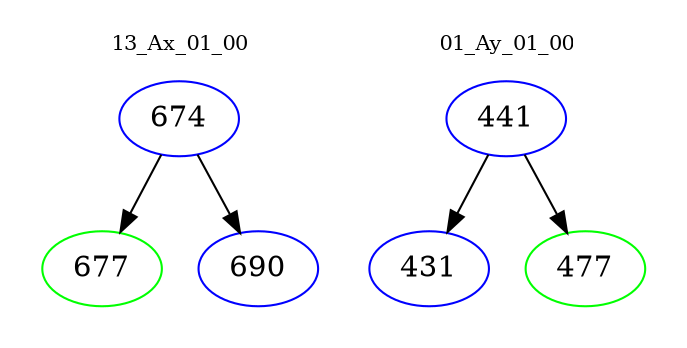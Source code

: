 digraph{
subgraph cluster_0 {
color = white
label = "13_Ax_01_00";
fontsize=10;
T0_674 [label="674", color="blue"]
T0_674 -> T0_677 [color="black"]
T0_677 [label="677", color="green"]
T0_674 -> T0_690 [color="black"]
T0_690 [label="690", color="blue"]
}
subgraph cluster_1 {
color = white
label = "01_Ay_01_00";
fontsize=10;
T1_441 [label="441", color="blue"]
T1_441 -> T1_431 [color="black"]
T1_431 [label="431", color="blue"]
T1_441 -> T1_477 [color="black"]
T1_477 [label="477", color="green"]
}
}
